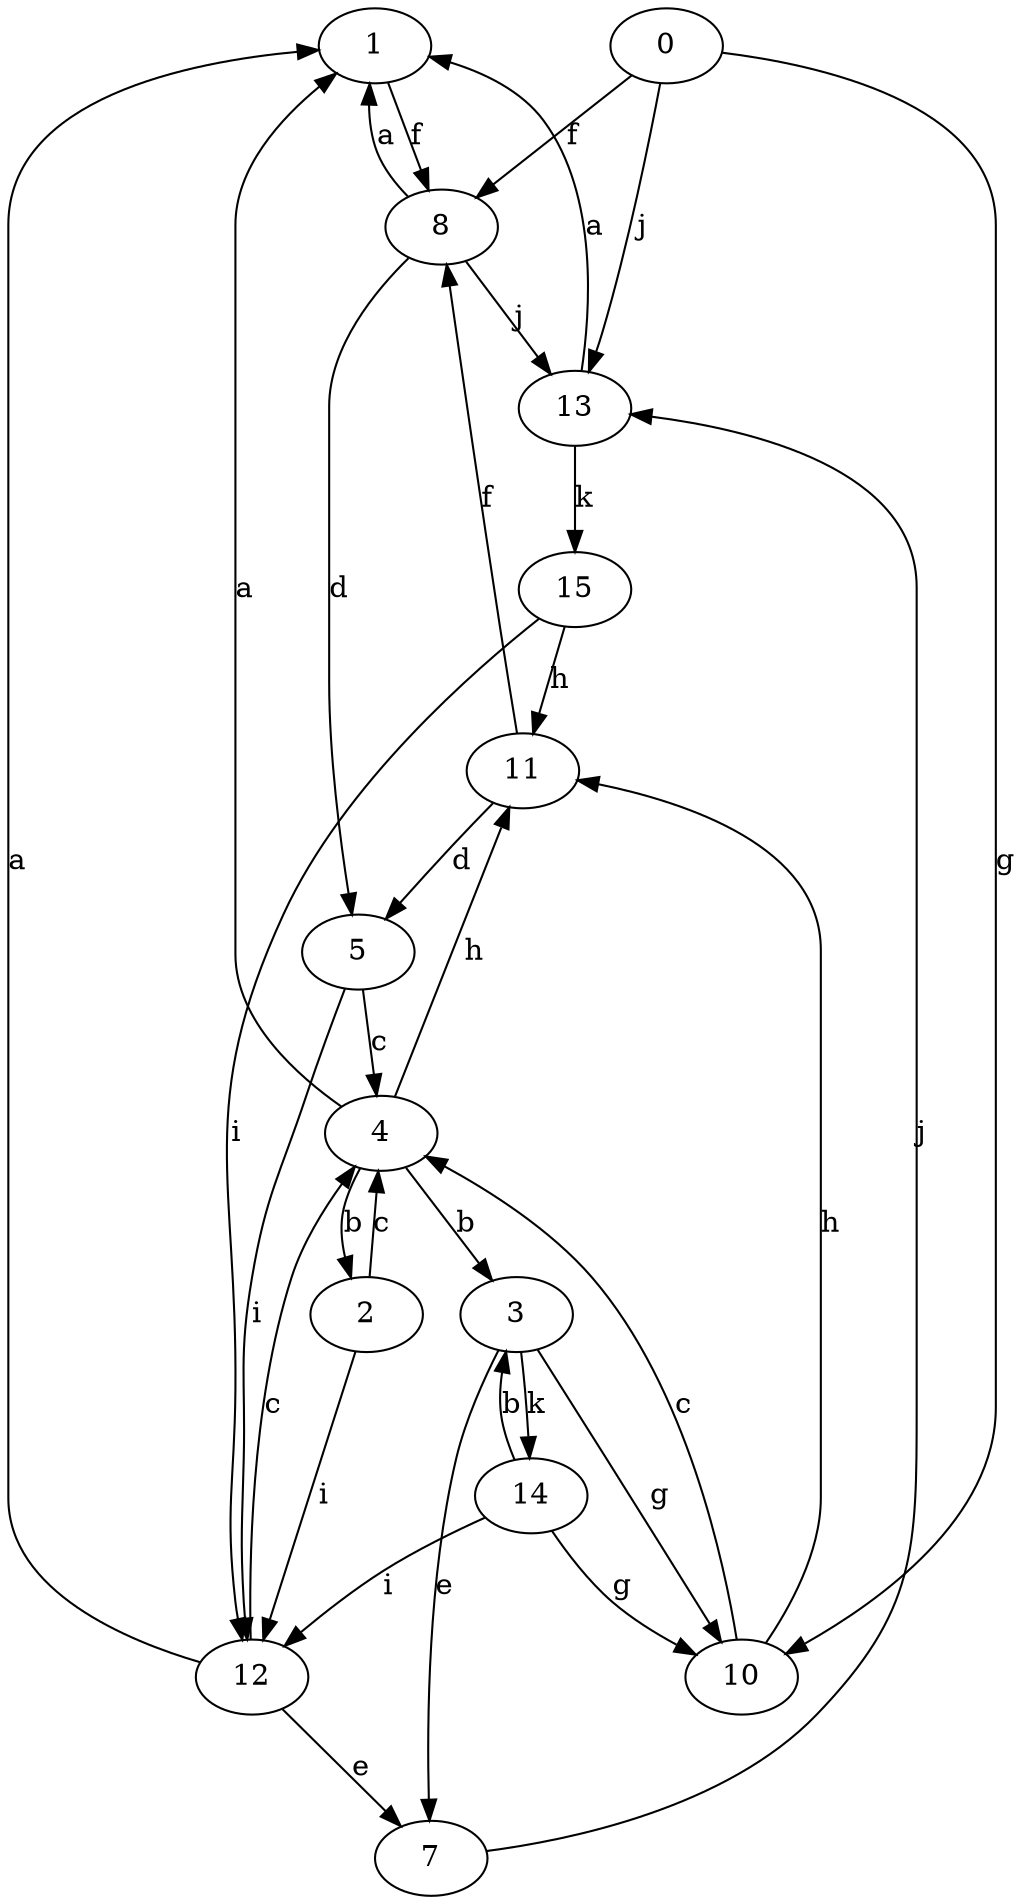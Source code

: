 strict digraph  {
1;
2;
3;
4;
5;
7;
8;
10;
11;
12;
13;
14;
15;
0;
1 -> 8  [label=f];
2 -> 4  [label=c];
2 -> 12  [label=i];
3 -> 7  [label=e];
3 -> 10  [label=g];
3 -> 14  [label=k];
4 -> 1  [label=a];
4 -> 2  [label=b];
4 -> 3  [label=b];
4 -> 11  [label=h];
5 -> 4  [label=c];
5 -> 12  [label=i];
7 -> 13  [label=j];
8 -> 1  [label=a];
8 -> 5  [label=d];
8 -> 13  [label=j];
10 -> 4  [label=c];
10 -> 11  [label=h];
11 -> 5  [label=d];
11 -> 8  [label=f];
12 -> 1  [label=a];
12 -> 4  [label=c];
12 -> 7  [label=e];
13 -> 1  [label=a];
13 -> 15  [label=k];
14 -> 3  [label=b];
14 -> 10  [label=g];
14 -> 12  [label=i];
15 -> 11  [label=h];
15 -> 12  [label=i];
0 -> 8  [label=f];
0 -> 10  [label=g];
0 -> 13  [label=j];
}
